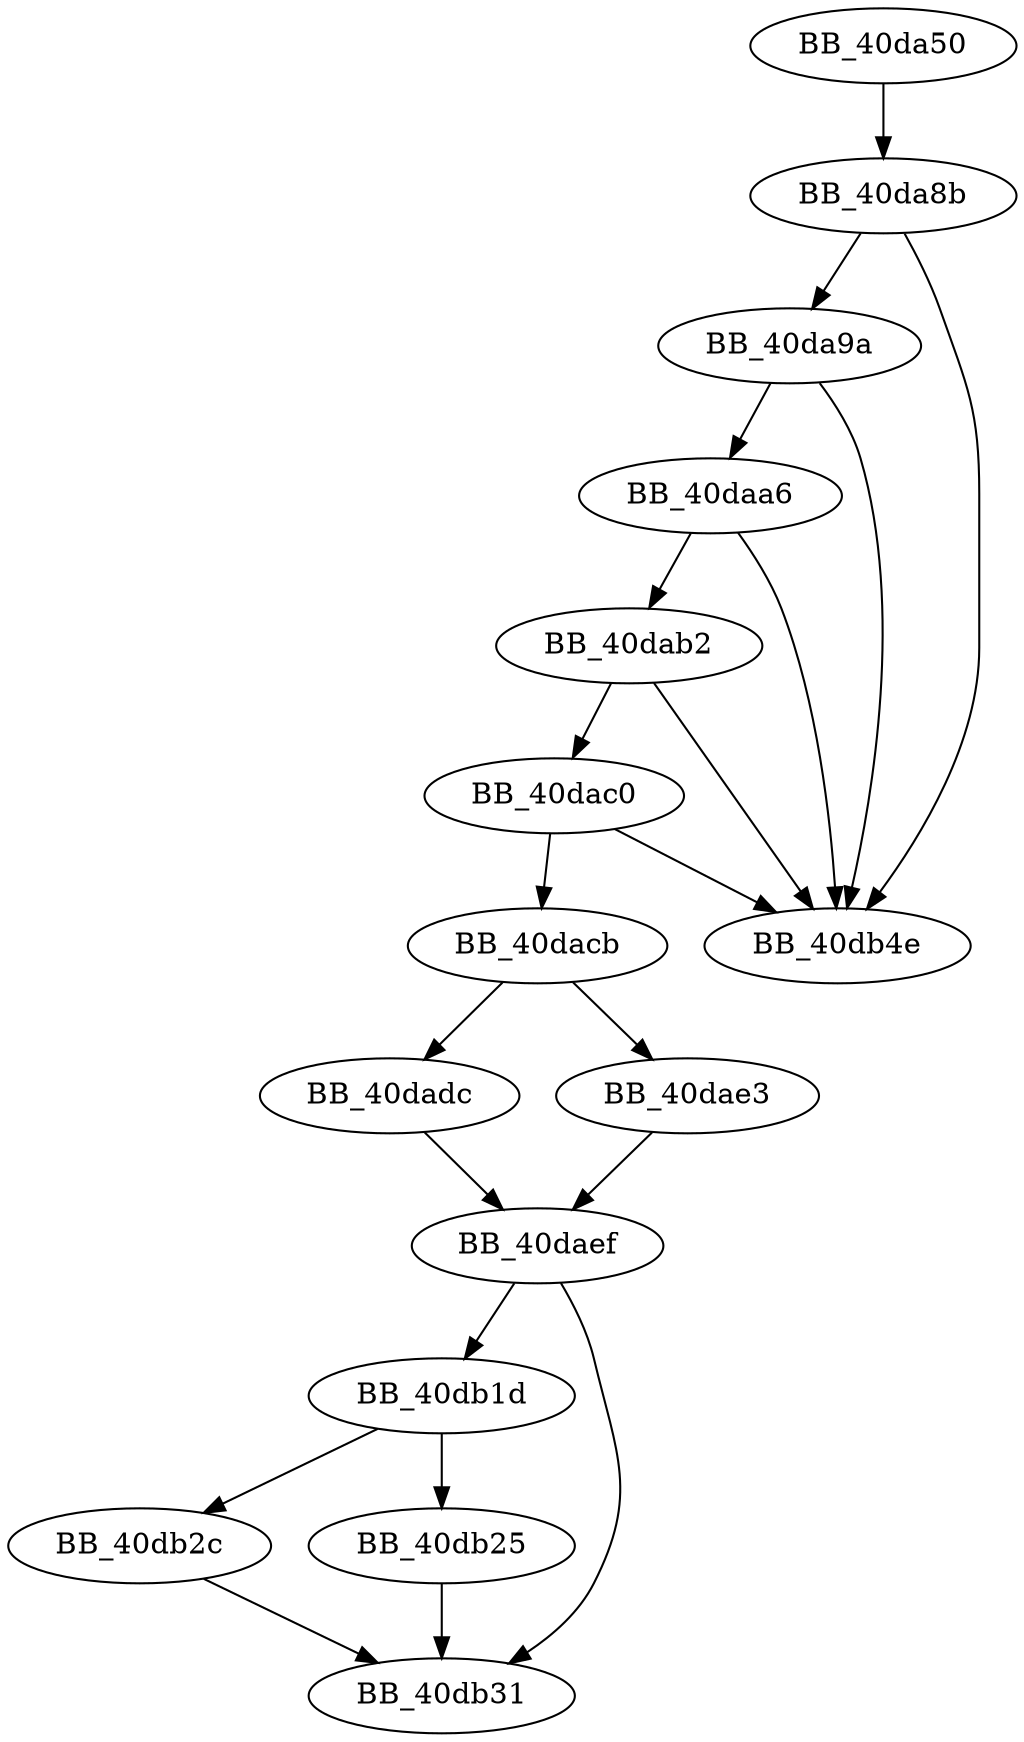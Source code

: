 DiGraph sub_40DA50{
BB_40da50->BB_40da8b
BB_40da8b->BB_40da9a
BB_40da8b->BB_40db4e
BB_40da9a->BB_40daa6
BB_40da9a->BB_40db4e
BB_40daa6->BB_40dab2
BB_40daa6->BB_40db4e
BB_40dab2->BB_40dac0
BB_40dab2->BB_40db4e
BB_40dac0->BB_40dacb
BB_40dac0->BB_40db4e
BB_40dacb->BB_40dadc
BB_40dacb->BB_40dae3
BB_40dadc->BB_40daef
BB_40dae3->BB_40daef
BB_40daef->BB_40db1d
BB_40daef->BB_40db31
BB_40db1d->BB_40db25
BB_40db1d->BB_40db2c
BB_40db25->BB_40db31
BB_40db2c->BB_40db31
}

